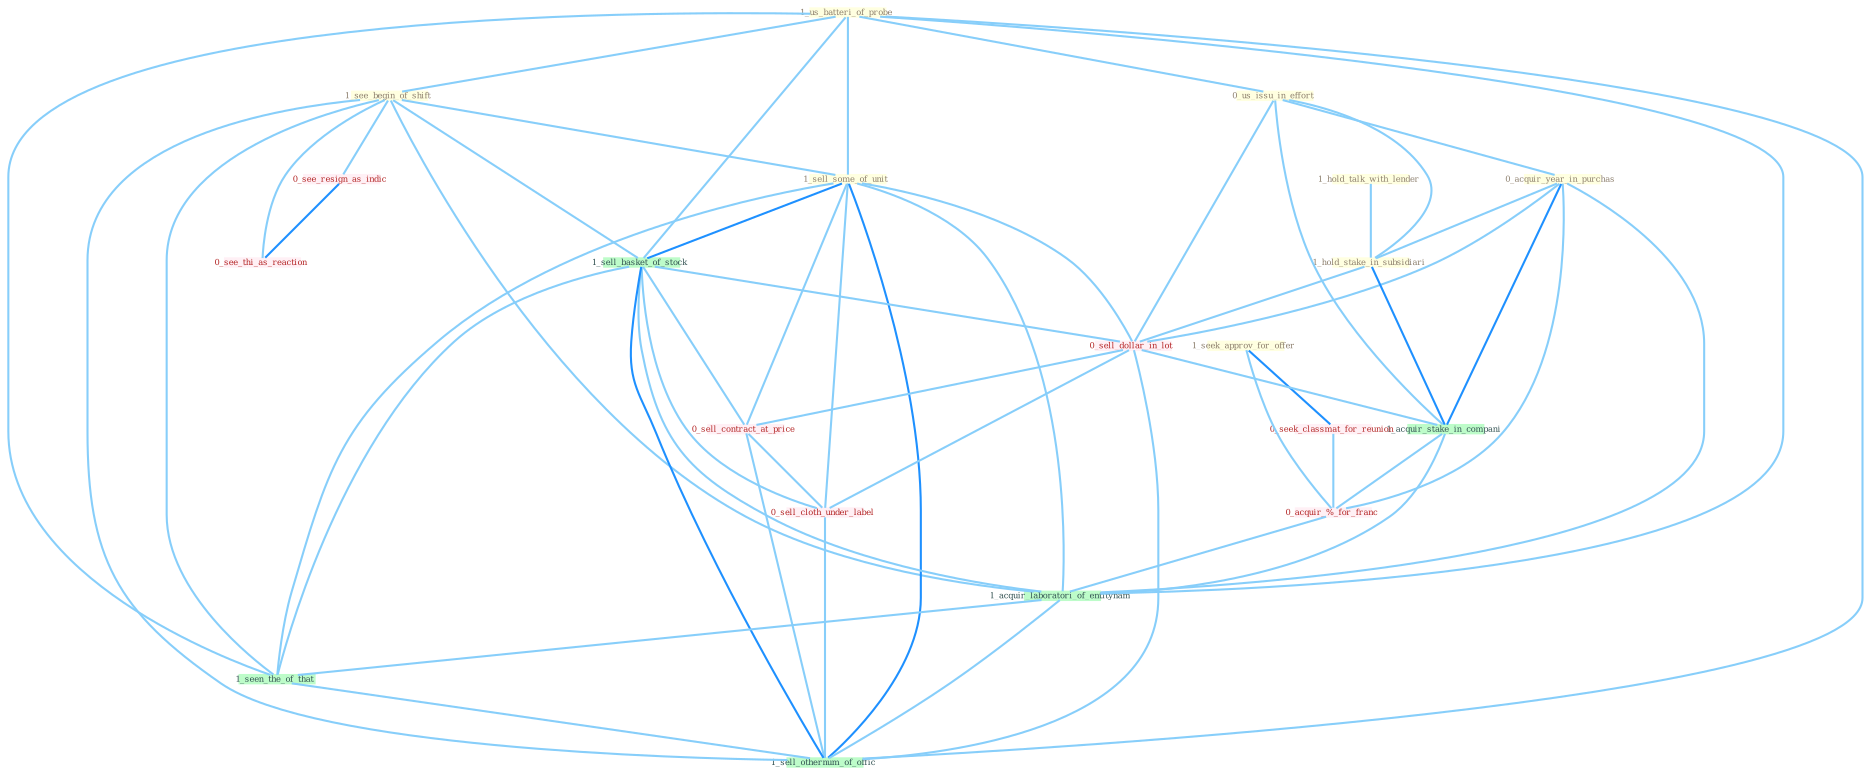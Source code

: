 Graph G{ 
    node
    [shape=polygon,style=filled,width=.5,height=.06,color="#BDFCC9",fixedsize=true,fontsize=4,
    fontcolor="#2f4f4f"];
    {node
    [color="#ffffe0", fontcolor="#8b7d6b"] "1_hold_talk_with_lender " "1_us_batteri_of_probe " "1_see_begin_of_shift " "0_us_issu_in_effort " "0_acquir_year_in_purchas " "1_sell_some_of_unit " "1_seek_approv_for_offer " "1_hold_stake_in_subsidiari "}
{node [color="#fff0f5", fontcolor="#b22222"] "0_seek_classmat_for_reunion " "0_sell_dollar_in_lot " "0_see_resign_as_indic " "0_acquir_%_for_franc " "0_sell_contract_at_price " "0_sell_cloth_under_label " "0_see_thi_as_reaction "}
edge [color="#B0E2FF"];

	"1_hold_talk_with_lender " -- "1_hold_stake_in_subsidiari " [w="1", color="#87cefa" ];
	"1_us_batteri_of_probe " -- "1_see_begin_of_shift " [w="1", color="#87cefa" ];
	"1_us_batteri_of_probe " -- "0_us_issu_in_effort " [w="1", color="#87cefa" ];
	"1_us_batteri_of_probe " -- "1_sell_some_of_unit " [w="1", color="#87cefa" ];
	"1_us_batteri_of_probe " -- "1_sell_basket_of_stock " [w="1", color="#87cefa" ];
	"1_us_batteri_of_probe " -- "1_acquir_laboratori_of_entitynam " [w="1", color="#87cefa" ];
	"1_us_batteri_of_probe " -- "1_seen_the_of_that " [w="1", color="#87cefa" ];
	"1_us_batteri_of_probe " -- "1_sell_othernum_of_offic " [w="1", color="#87cefa" ];
	"1_see_begin_of_shift " -- "1_sell_some_of_unit " [w="1", color="#87cefa" ];
	"1_see_begin_of_shift " -- "1_sell_basket_of_stock " [w="1", color="#87cefa" ];
	"1_see_begin_of_shift " -- "0_see_resign_as_indic " [w="1", color="#87cefa" ];
	"1_see_begin_of_shift " -- "1_acquir_laboratori_of_entitynam " [w="1", color="#87cefa" ];
	"1_see_begin_of_shift " -- "1_seen_the_of_that " [w="1", color="#87cefa" ];
	"1_see_begin_of_shift " -- "1_sell_othernum_of_offic " [w="1", color="#87cefa" ];
	"1_see_begin_of_shift " -- "0_see_thi_as_reaction " [w="1", color="#87cefa" ];
	"0_us_issu_in_effort " -- "0_acquir_year_in_purchas " [w="1", color="#87cefa" ];
	"0_us_issu_in_effort " -- "1_hold_stake_in_subsidiari " [w="1", color="#87cefa" ];
	"0_us_issu_in_effort " -- "0_sell_dollar_in_lot " [w="1", color="#87cefa" ];
	"0_us_issu_in_effort " -- "1_acquir_stake_in_compani " [w="1", color="#87cefa" ];
	"0_acquir_year_in_purchas " -- "1_hold_stake_in_subsidiari " [w="1", color="#87cefa" ];
	"0_acquir_year_in_purchas " -- "0_sell_dollar_in_lot " [w="1", color="#87cefa" ];
	"0_acquir_year_in_purchas " -- "1_acquir_stake_in_compani " [w="2", color="#1e90ff" , len=0.8];
	"0_acquir_year_in_purchas " -- "0_acquir_%_for_franc " [w="1", color="#87cefa" ];
	"0_acquir_year_in_purchas " -- "1_acquir_laboratori_of_entitynam " [w="1", color="#87cefa" ];
	"1_sell_some_of_unit " -- "1_sell_basket_of_stock " [w="2", color="#1e90ff" , len=0.8];
	"1_sell_some_of_unit " -- "0_sell_dollar_in_lot " [w="1", color="#87cefa" ];
	"1_sell_some_of_unit " -- "0_sell_contract_at_price " [w="1", color="#87cefa" ];
	"1_sell_some_of_unit " -- "1_acquir_laboratori_of_entitynam " [w="1", color="#87cefa" ];
	"1_sell_some_of_unit " -- "0_sell_cloth_under_label " [w="1", color="#87cefa" ];
	"1_sell_some_of_unit " -- "1_seen_the_of_that " [w="1", color="#87cefa" ];
	"1_sell_some_of_unit " -- "1_sell_othernum_of_offic " [w="2", color="#1e90ff" , len=0.8];
	"1_seek_approv_for_offer " -- "0_seek_classmat_for_reunion " [w="2", color="#1e90ff" , len=0.8];
	"1_seek_approv_for_offer " -- "0_acquir_%_for_franc " [w="1", color="#87cefa" ];
	"1_hold_stake_in_subsidiari " -- "0_sell_dollar_in_lot " [w="1", color="#87cefa" ];
	"1_hold_stake_in_subsidiari " -- "1_acquir_stake_in_compani " [w="2", color="#1e90ff" , len=0.8];
	"0_seek_classmat_for_reunion " -- "0_acquir_%_for_franc " [w="1", color="#87cefa" ];
	"1_sell_basket_of_stock " -- "0_sell_dollar_in_lot " [w="1", color="#87cefa" ];
	"1_sell_basket_of_stock " -- "0_sell_contract_at_price " [w="1", color="#87cefa" ];
	"1_sell_basket_of_stock " -- "1_acquir_laboratori_of_entitynam " [w="1", color="#87cefa" ];
	"1_sell_basket_of_stock " -- "0_sell_cloth_under_label " [w="1", color="#87cefa" ];
	"1_sell_basket_of_stock " -- "1_seen_the_of_that " [w="1", color="#87cefa" ];
	"1_sell_basket_of_stock " -- "1_sell_othernum_of_offic " [w="2", color="#1e90ff" , len=0.8];
	"0_sell_dollar_in_lot " -- "1_acquir_stake_in_compani " [w="1", color="#87cefa" ];
	"0_sell_dollar_in_lot " -- "0_sell_contract_at_price " [w="1", color="#87cefa" ];
	"0_sell_dollar_in_lot " -- "0_sell_cloth_under_label " [w="1", color="#87cefa" ];
	"0_sell_dollar_in_lot " -- "1_sell_othernum_of_offic " [w="1", color="#87cefa" ];
	"0_see_resign_as_indic " -- "0_see_thi_as_reaction " [w="2", color="#1e90ff" , len=0.8];
	"1_acquir_stake_in_compani " -- "0_acquir_%_for_franc " [w="1", color="#87cefa" ];
	"1_acquir_stake_in_compani " -- "1_acquir_laboratori_of_entitynam " [w="1", color="#87cefa" ];
	"0_acquir_%_for_franc " -- "1_acquir_laboratori_of_entitynam " [w="1", color="#87cefa" ];
	"0_sell_contract_at_price " -- "0_sell_cloth_under_label " [w="1", color="#87cefa" ];
	"0_sell_contract_at_price " -- "1_sell_othernum_of_offic " [w="1", color="#87cefa" ];
	"1_acquir_laboratori_of_entitynam " -- "1_seen_the_of_that " [w="1", color="#87cefa" ];
	"1_acquir_laboratori_of_entitynam " -- "1_sell_othernum_of_offic " [w="1", color="#87cefa" ];
	"0_sell_cloth_under_label " -- "1_sell_othernum_of_offic " [w="1", color="#87cefa" ];
	"1_seen_the_of_that " -- "1_sell_othernum_of_offic " [w="1", color="#87cefa" ];
}